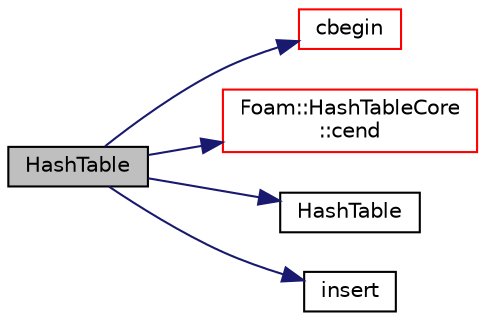 digraph "HashTable"
{
  bgcolor="transparent";
  edge [fontname="Helvetica",fontsize="10",labelfontname="Helvetica",labelfontsize="10"];
  node [fontname="Helvetica",fontsize="10",shape=record];
  rankdir="LR";
  Node1 [label="HashTable",height=0.2,width=0.4,color="black", fillcolor="grey75", style="filled", fontcolor="black"];
  Node1 -> Node2 [color="midnightblue",fontsize="10",style="solid",fontname="Helvetica"];
  Node2 [label="cbegin",height=0.2,width=0.4,color="red",URL="$a00986.html#ab1189730928df4f10269890176772b84",tooltip="const_iterator set to the beginning of the HashTable "];
  Node1 -> Node3 [color="midnightblue",fontsize="10",style="solid",fontname="Helvetica"];
  Node3 [label="Foam::HashTableCore\l::cend",height=0.2,width=0.4,color="red",URL="$a00987.html#abebef92bf3178033aacf376f215b830c",tooltip="iteratorEnd set to beyond the end of any HashTable "];
  Node1 -> Node4 [color="midnightblue",fontsize="10",style="solid",fontname="Helvetica"];
  Node4 [label="HashTable",height=0.2,width=0.4,color="black",URL="$a00986.html#ae5ce78415556be57c06a37ea7e369726",tooltip="Construct given initial table size. "];
  Node1 -> Node5 [color="midnightblue",fontsize="10",style="solid",fontname="Helvetica"];
  Node5 [label="insert",height=0.2,width=0.4,color="black",URL="$a00986.html#a5eee1e0e199ad59b9cb3916cd42156e0",tooltip="Insert a new hashedEntry. "];
}
